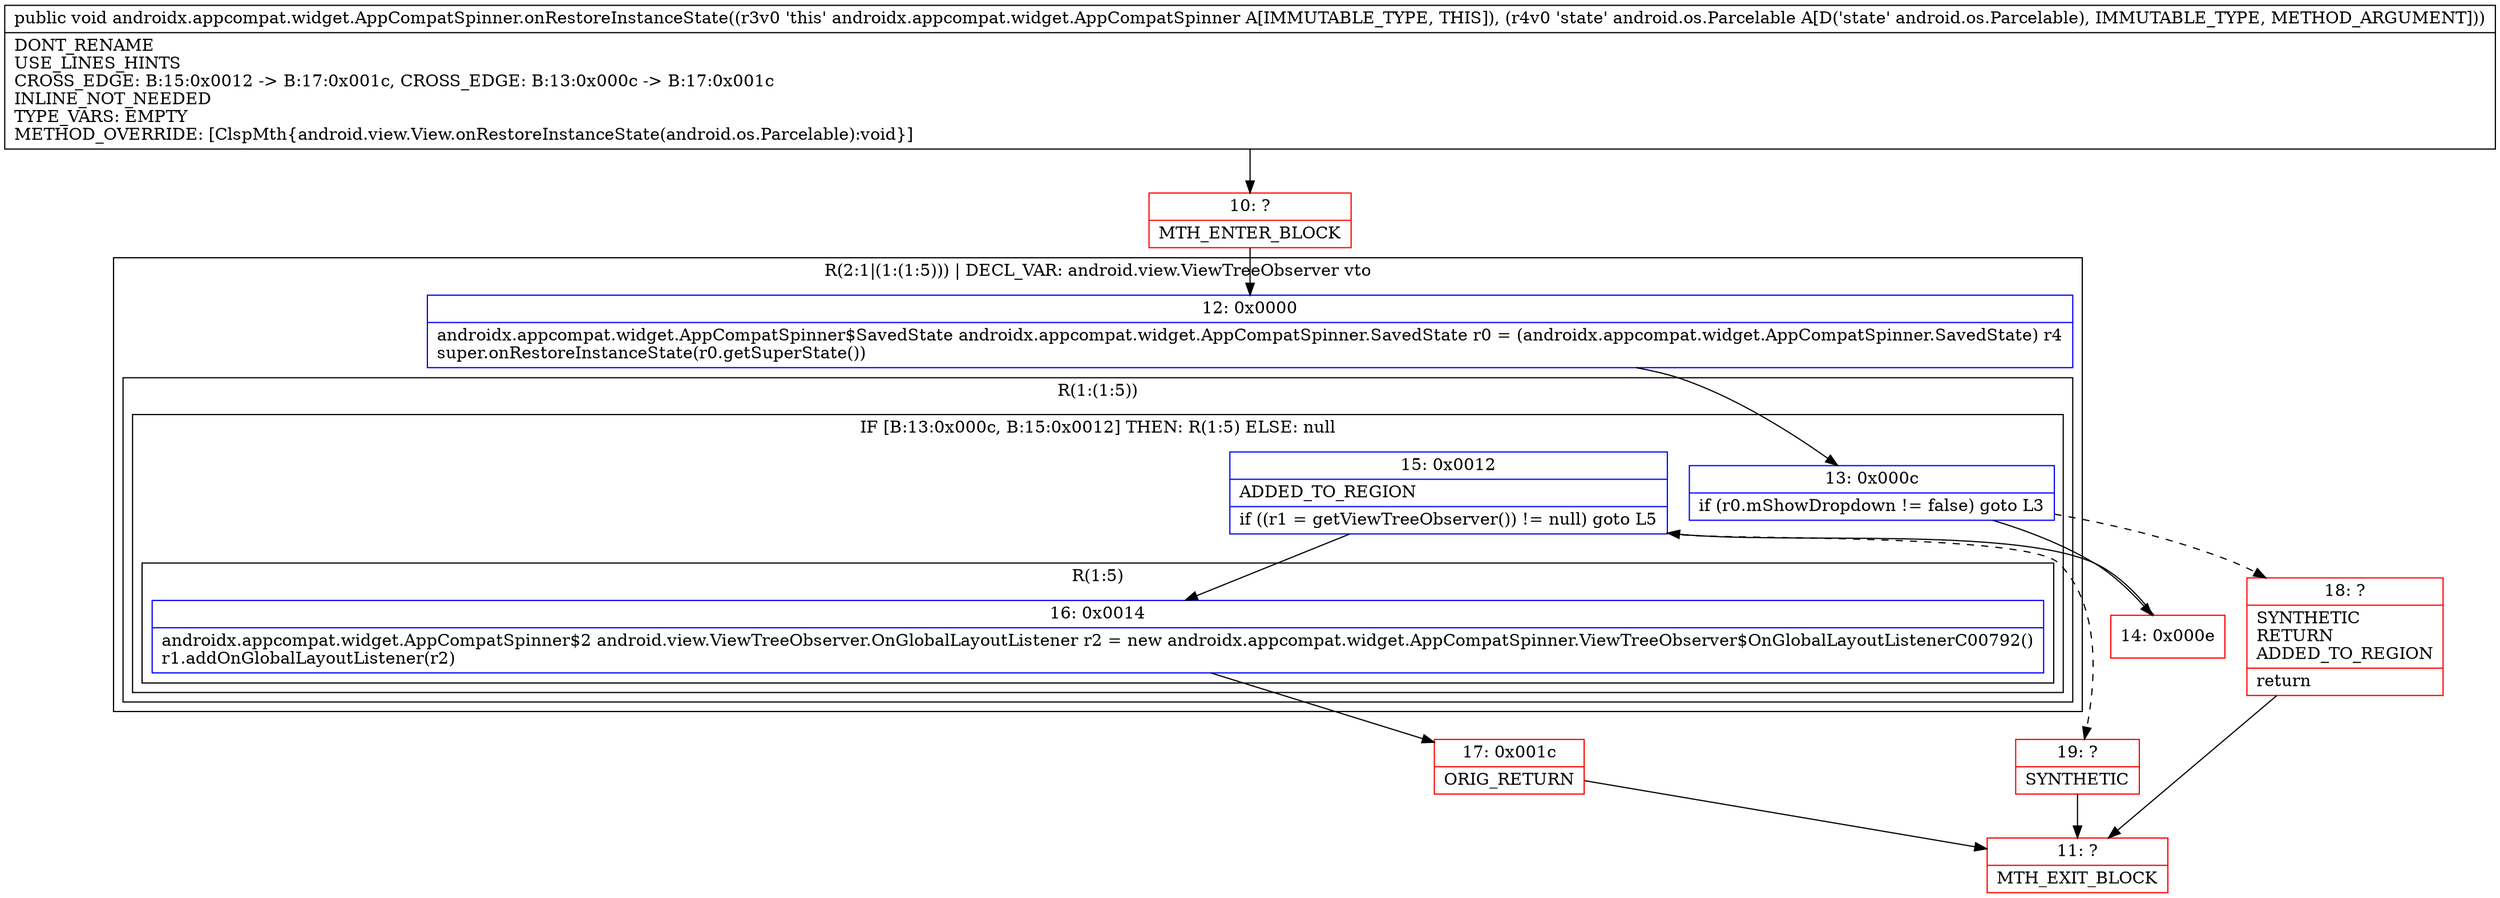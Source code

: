 digraph "CFG forandroidx.appcompat.widget.AppCompatSpinner.onRestoreInstanceState(Landroid\/os\/Parcelable;)V" {
subgraph cluster_Region_544746575 {
label = "R(2:1|(1:(1:5))) | DECL_VAR: android.view.ViewTreeObserver vto\l";
node [shape=record,color=blue];
Node_12 [shape=record,label="{12\:\ 0x0000|androidx.appcompat.widget.AppCompatSpinner$SavedState androidx.appcompat.widget.AppCompatSpinner.SavedState r0 = (androidx.appcompat.widget.AppCompatSpinner.SavedState) r4\lsuper.onRestoreInstanceState(r0.getSuperState())\l}"];
subgraph cluster_Region_1612689525 {
label = "R(1:(1:5))";
node [shape=record,color=blue];
subgraph cluster_IfRegion_903329320 {
label = "IF [B:13:0x000c, B:15:0x0012] THEN: R(1:5) ELSE: null";
node [shape=record,color=blue];
Node_13 [shape=record,label="{13\:\ 0x000c|if (r0.mShowDropdown != false) goto L3\l}"];
Node_15 [shape=record,label="{15\:\ 0x0012|ADDED_TO_REGION\l|if ((r1 = getViewTreeObserver()) != null) goto L5\l}"];
subgraph cluster_Region_634227706 {
label = "R(1:5)";
node [shape=record,color=blue];
Node_16 [shape=record,label="{16\:\ 0x0014|androidx.appcompat.widget.AppCompatSpinner$2 android.view.ViewTreeObserver.OnGlobalLayoutListener r2 = new androidx.appcompat.widget.AppCompatSpinner.ViewTreeObserver$OnGlobalLayoutListenerC00792()\lr1.addOnGlobalLayoutListener(r2)\l}"];
}
}
}
}
Node_10 [shape=record,color=red,label="{10\:\ ?|MTH_ENTER_BLOCK\l}"];
Node_14 [shape=record,color=red,label="{14\:\ 0x000e}"];
Node_17 [shape=record,color=red,label="{17\:\ 0x001c|ORIG_RETURN\l}"];
Node_11 [shape=record,color=red,label="{11\:\ ?|MTH_EXIT_BLOCK\l}"];
Node_19 [shape=record,color=red,label="{19\:\ ?|SYNTHETIC\l}"];
Node_18 [shape=record,color=red,label="{18\:\ ?|SYNTHETIC\lRETURN\lADDED_TO_REGION\l|return\l}"];
MethodNode[shape=record,label="{public void androidx.appcompat.widget.AppCompatSpinner.onRestoreInstanceState((r3v0 'this' androidx.appcompat.widget.AppCompatSpinner A[IMMUTABLE_TYPE, THIS]), (r4v0 'state' android.os.Parcelable A[D('state' android.os.Parcelable), IMMUTABLE_TYPE, METHOD_ARGUMENT]))  | DONT_RENAME\lUSE_LINES_HINTS\lCROSS_EDGE: B:15:0x0012 \-\> B:17:0x001c, CROSS_EDGE: B:13:0x000c \-\> B:17:0x001c\lINLINE_NOT_NEEDED\lTYPE_VARS: EMPTY\lMETHOD_OVERRIDE: [ClspMth\{android.view.View.onRestoreInstanceState(android.os.Parcelable):void\}]\l}"];
MethodNode -> Node_10;Node_12 -> Node_13;
Node_13 -> Node_14;
Node_13 -> Node_18[style=dashed];
Node_15 -> Node_16;
Node_15 -> Node_19[style=dashed];
Node_16 -> Node_17;
Node_10 -> Node_12;
Node_14 -> Node_15;
Node_17 -> Node_11;
Node_19 -> Node_11;
Node_18 -> Node_11;
}

